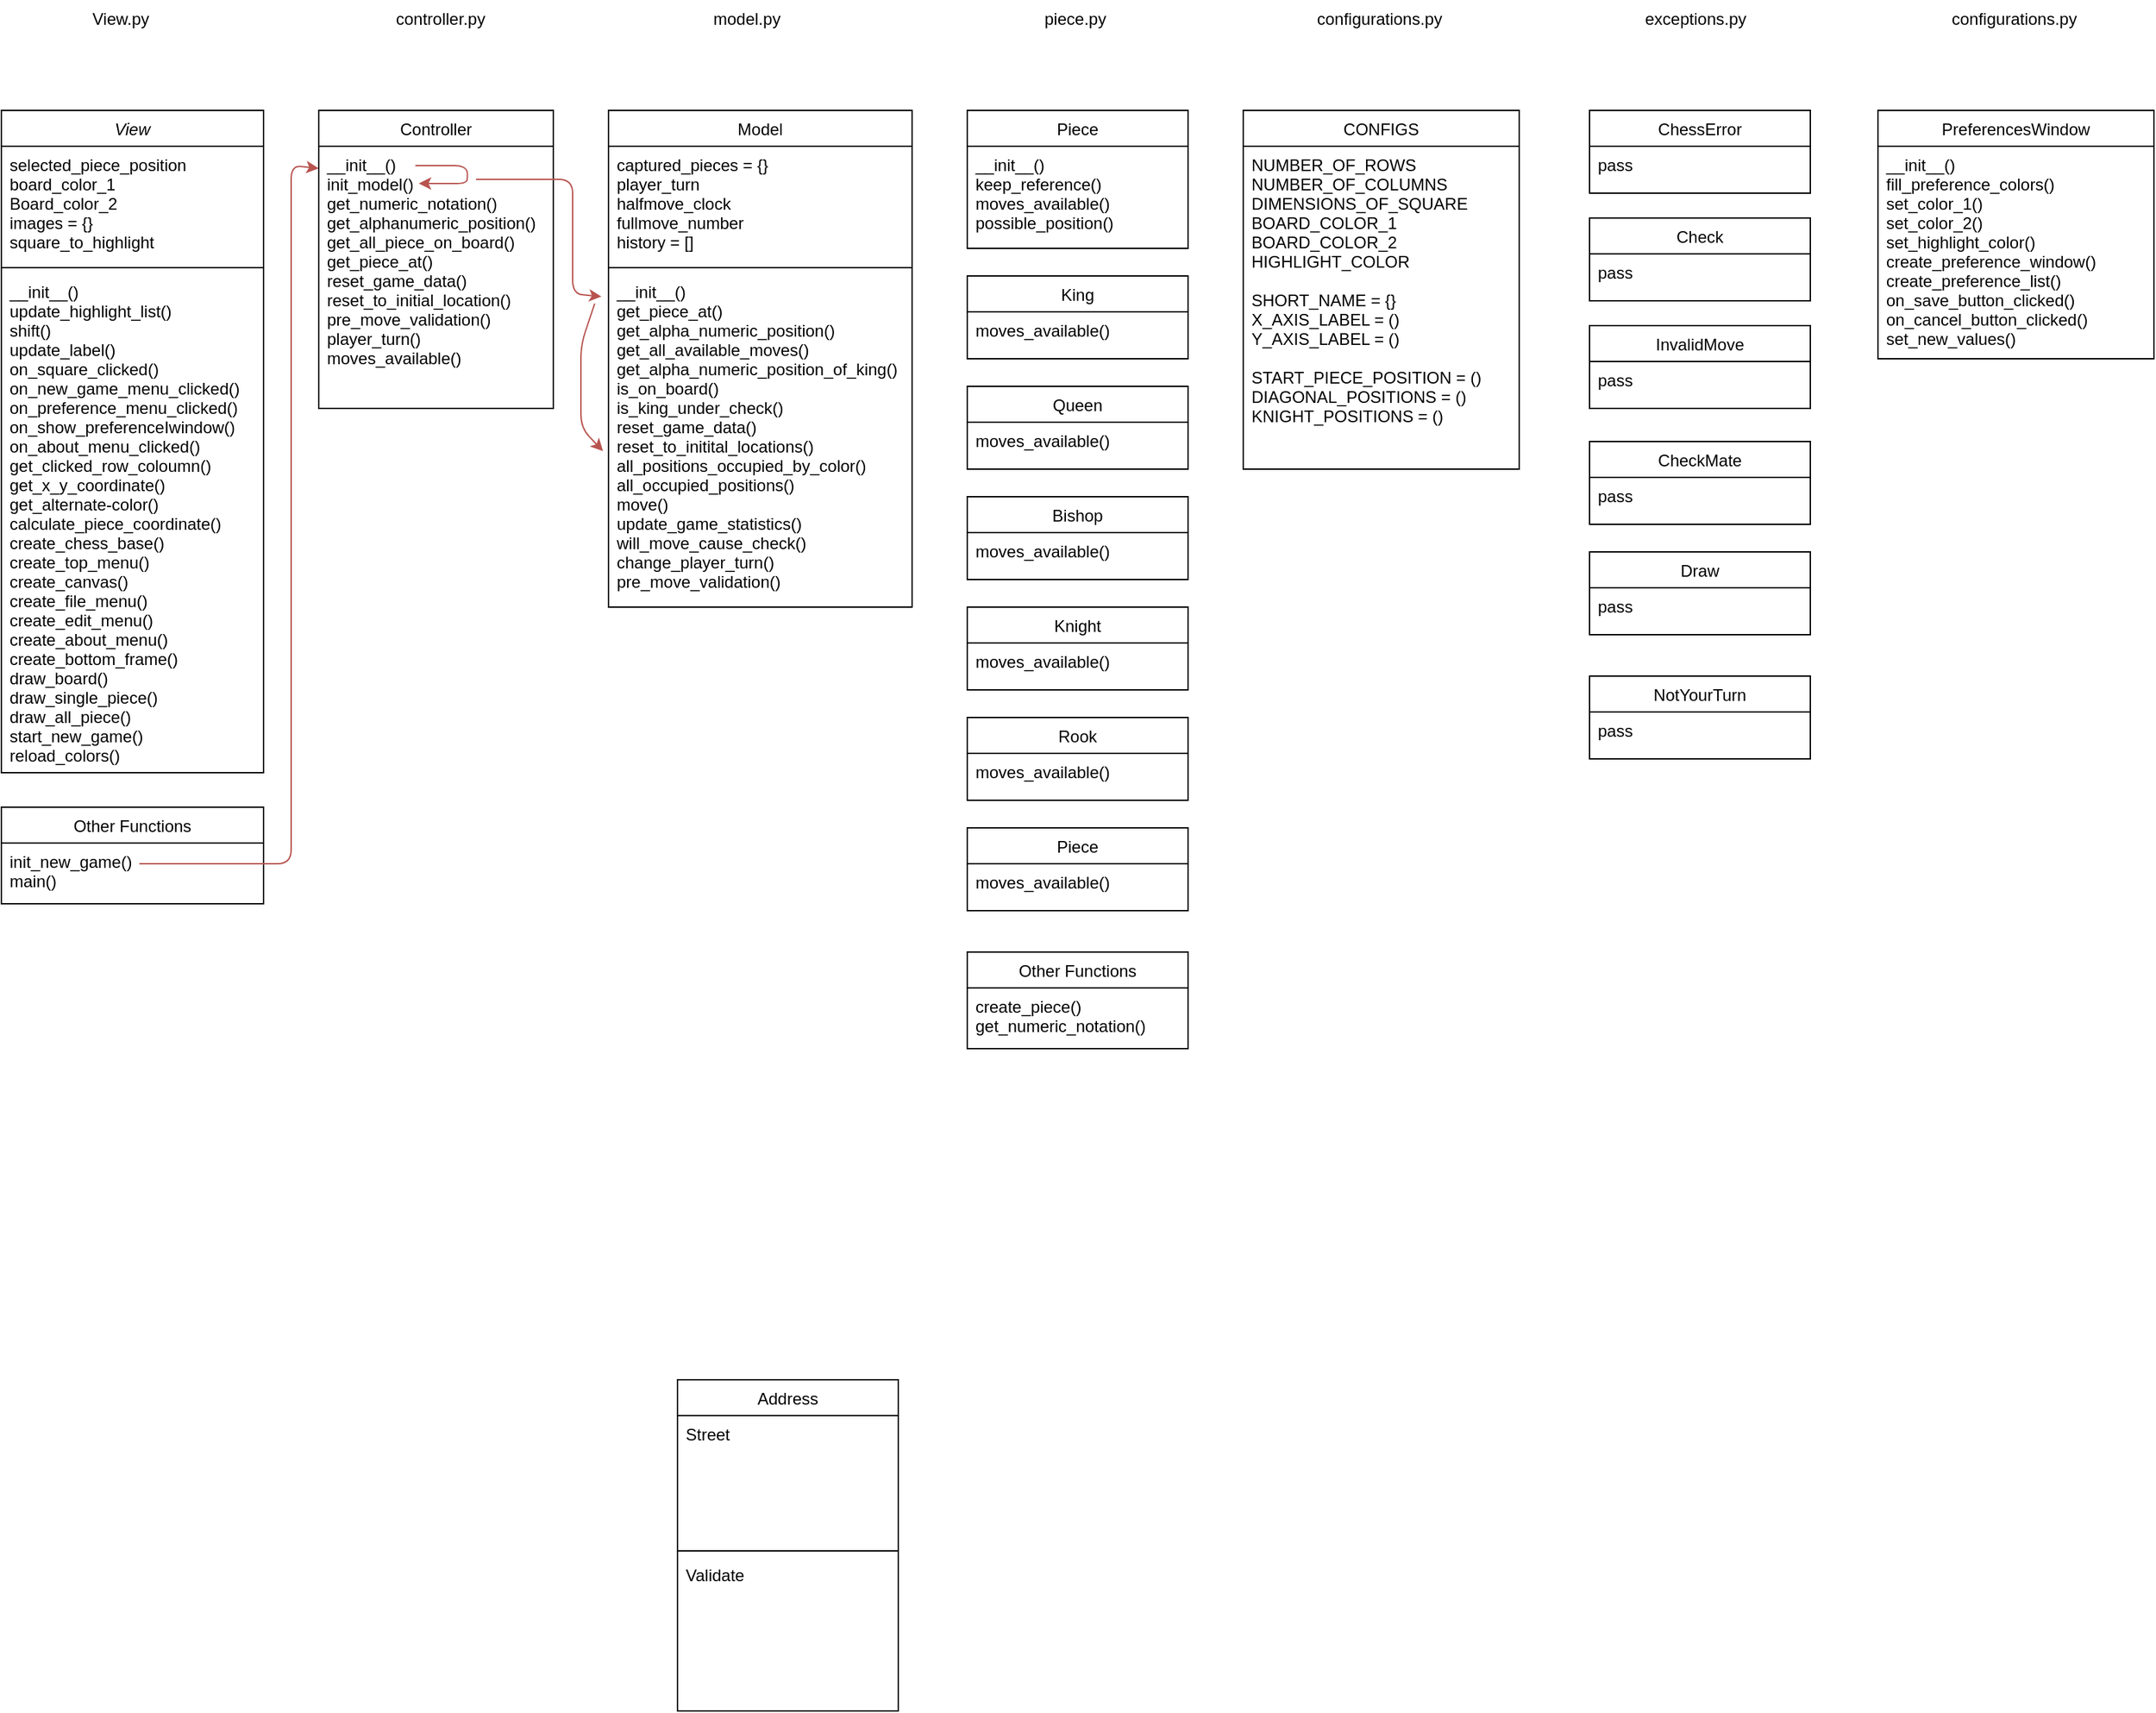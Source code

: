 <mxfile version="14.4.4" type="google"><diagram id="C5RBs43oDa-KdzZeNtuy" name="Page-1"><mxGraphModel dx="1422" dy="762" grid="1" gridSize="10" guides="1" tooltips="1" connect="1" arrows="1" fold="1" page="1" pageScale="1" pageWidth="827" pageHeight="1169" math="0" shadow="0"><root><mxCell id="WIyWlLk6GJQsqaUBKTNV-0"/><mxCell id="WIyWlLk6GJQsqaUBKTNV-1" parent="WIyWlLk6GJQsqaUBKTNV-0"/><mxCell id="zkfFHV4jXpPFQw0GAbJ--0" value="View" style="swimlane;fontStyle=2;align=center;verticalAlign=top;childLayout=stackLayout;horizontal=1;startSize=26;horizontalStack=0;resizeParent=1;resizeLast=0;collapsible=1;marginBottom=0;rounded=0;shadow=0;strokeWidth=1;" parent="WIyWlLk6GJQsqaUBKTNV-1" vertex="1"><mxGeometry x="10" y="80" width="190" height="480" as="geometry"><mxRectangle x="230" y="140" width="160" height="26" as="alternateBounds"/></mxGeometry></mxCell><mxCell id="zkfFHV4jXpPFQw0GAbJ--3" value="selected_piece_position&#10;board_color_1&#10;Board_color_2&#10;images = {}&#10;square_to_highlight" style="text;align=left;verticalAlign=top;spacingLeft=4;spacingRight=4;overflow=hidden;rotatable=0;points=[[0,0.5],[1,0.5]];portConstraint=eastwest;rounded=0;shadow=0;html=0;" parent="zkfFHV4jXpPFQw0GAbJ--0" vertex="1"><mxGeometry y="26" width="190" height="84" as="geometry"/></mxCell><mxCell id="zkfFHV4jXpPFQw0GAbJ--4" value="" style="line;html=1;strokeWidth=1;align=left;verticalAlign=middle;spacingTop=-1;spacingLeft=3;spacingRight=3;rotatable=0;labelPosition=right;points=[];portConstraint=eastwest;" parent="zkfFHV4jXpPFQw0GAbJ--0" vertex="1"><mxGeometry y="110" width="190" height="8" as="geometry"/></mxCell><mxCell id="zkfFHV4jXpPFQw0GAbJ--5" value="__init__()&#10;update_highlight_list()&#10;shift()&#10;update_label()&#10;on_square_clicked()&#10;on_new_game_menu_clicked()&#10;on_preference_menu_clicked()&#10;on_show_preferenceIwindow()&#10;on_about_menu_clicked()&#10;get_clicked_row_coloumn()&#10;get_x_y_coordinate()&#10;get_alternate-color()&#10;calculate_piece_coordinate()&#10;create_chess_base()&#10;create_top_menu()&#10;create_canvas()&#10;create_file_menu()&#10;create_edit_menu()&#10;create_about_menu()&#10;create_bottom_frame()&#10;draw_board()&#10;draw_single_piece()&#10;draw_all_piece()&#10;start_new_game()&#10;reload_colors()" style="text;align=left;verticalAlign=top;spacingLeft=4;spacingRight=4;overflow=hidden;rotatable=0;points=[[0,0.5],[1,0.5]];portConstraint=eastwest;" parent="zkfFHV4jXpPFQw0GAbJ--0" vertex="1"><mxGeometry y="118" width="190" height="362" as="geometry"/></mxCell><mxCell id="zkfFHV4jXpPFQw0GAbJ--17" value="Address" style="swimlane;fontStyle=0;align=center;verticalAlign=top;childLayout=stackLayout;horizontal=1;startSize=26;horizontalStack=0;resizeParent=1;resizeLast=0;collapsible=1;marginBottom=0;rounded=0;shadow=0;strokeWidth=1;" parent="WIyWlLk6GJQsqaUBKTNV-1" vertex="1"><mxGeometry x="500" y="1000" width="160" height="240" as="geometry"><mxRectangle x="550" y="140" width="160" height="26" as="alternateBounds"/></mxGeometry></mxCell><mxCell id="zkfFHV4jXpPFQw0GAbJ--18" value="Street" style="text;align=left;verticalAlign=top;spacingLeft=4;spacingRight=4;overflow=hidden;rotatable=0;points=[[0,0.5],[1,0.5]];portConstraint=eastwest;" parent="zkfFHV4jXpPFQw0GAbJ--17" vertex="1"><mxGeometry y="26" width="160" height="94" as="geometry"/></mxCell><mxCell id="zkfFHV4jXpPFQw0GAbJ--23" value="" style="line;html=1;strokeWidth=1;align=left;verticalAlign=middle;spacingTop=-1;spacingLeft=3;spacingRight=3;rotatable=0;labelPosition=right;points=[];portConstraint=eastwest;" parent="zkfFHV4jXpPFQw0GAbJ--17" vertex="1"><mxGeometry y="120" width="160" height="8" as="geometry"/></mxCell><mxCell id="zkfFHV4jXpPFQw0GAbJ--24" value="Validate" style="text;align=left;verticalAlign=top;spacingLeft=4;spacingRight=4;overflow=hidden;rotatable=0;points=[[0,0.5],[1,0.5]];portConstraint=eastwest;" parent="zkfFHV4jXpPFQw0GAbJ--17" vertex="1"><mxGeometry y="128" width="160" height="34" as="geometry"/></mxCell><mxCell id="TTBEqfcktQsVeodhg3fe-10" value="Controller" style="swimlane;fontStyle=0;align=center;verticalAlign=top;childLayout=stackLayout;horizontal=1;startSize=26;horizontalStack=0;resizeParent=1;resizeLast=0;collapsible=1;marginBottom=0;rounded=0;shadow=0;strokeWidth=1;" vertex="1" parent="WIyWlLk6GJQsqaUBKTNV-1"><mxGeometry x="240" y="80" width="170" height="216" as="geometry"><mxRectangle x="550" y="140" width="160" height="26" as="alternateBounds"/></mxGeometry></mxCell><mxCell id="TTBEqfcktQsVeodhg3fe-90" value="" style="endArrow=classic;html=1;fillColor=#f8cecc;strokeColor=#b85450;" edge="1" parent="TTBEqfcktQsVeodhg3fe-10"><mxGeometry width="50" height="50" relative="1" as="geometry"><mxPoint x="70" y="40" as="sourcePoint"/><mxPoint x="72.5" y="53" as="targetPoint"/><Array as="points"><mxPoint x="108" y="40"/><mxPoint x="107.5" y="53"/><mxPoint x="92.5" y="53"/></Array></mxGeometry></mxCell><mxCell id="TTBEqfcktQsVeodhg3fe-93" value="" style="endArrow=classic;html=1;fillColor=#f8cecc;strokeColor=#B85450;entryX=-0.023;entryY=0.07;entryDx=0;entryDy=0;entryPerimeter=0;" edge="1" parent="TTBEqfcktQsVeodhg3fe-10" target="TTBEqfcktQsVeodhg3fe-26"><mxGeometry width="50" height="50" relative="1" as="geometry"><mxPoint x="114" y="50" as="sourcePoint"/><mxPoint x="234" y="140" as="targetPoint"/><Array as="points"><mxPoint x="144" y="50"/><mxPoint x="184" y="50"/><mxPoint x="184" y="100"/><mxPoint x="184" y="133"/></Array></mxGeometry></mxCell><mxCell id="TTBEqfcktQsVeodhg3fe-17" value="__init__()&#10;init_model()&#10;get_numeric_notation()&#10;get_alphanumeric_position()&#10;get_all_piece_on_board()&#10;get_piece_at()&#10;reset_game_data()&#10;reset_to_initial_location()&#10;pre_move_validation()&#10;player_turn()&#10;moves_available()" style="text;align=left;verticalAlign=top;spacingLeft=4;spacingRight=4;overflow=hidden;rotatable=0;points=[[0,0.5],[1,0.5]];portConstraint=eastwest;" vertex="1" parent="TTBEqfcktQsVeodhg3fe-10"><mxGeometry y="26" width="170" height="184" as="geometry"/></mxCell><mxCell id="TTBEqfcktQsVeodhg3fe-19" value="Model" style="swimlane;fontStyle=0;align=center;verticalAlign=top;childLayout=stackLayout;horizontal=1;startSize=26;horizontalStack=0;resizeParent=1;resizeLast=0;collapsible=1;marginBottom=0;rounded=0;shadow=0;strokeWidth=1;" vertex="1" parent="WIyWlLk6GJQsqaUBKTNV-1"><mxGeometry x="450" y="80" width="220" height="360" as="geometry"><mxRectangle x="550" y="140" width="160" height="26" as="alternateBounds"/></mxGeometry></mxCell><mxCell id="TTBEqfcktQsVeodhg3fe-20" value="captured_pieces = {}&#10;player_turn&#10;halfmove_clock&#10;fullmove_number&#10;history = []" style="text;align=left;verticalAlign=top;spacingLeft=4;spacingRight=4;overflow=hidden;rotatable=0;points=[[0,0.5],[1,0.5]];portConstraint=eastwest;" vertex="1" parent="TTBEqfcktQsVeodhg3fe-19"><mxGeometry y="26" width="220" height="84" as="geometry"/></mxCell><mxCell id="TTBEqfcktQsVeodhg3fe-25" value="" style="line;html=1;strokeWidth=1;align=left;verticalAlign=middle;spacingTop=-1;spacingLeft=3;spacingRight=3;rotatable=0;labelPosition=right;points=[];portConstraint=eastwest;" vertex="1" parent="TTBEqfcktQsVeodhg3fe-19"><mxGeometry y="110" width="220" height="8" as="geometry"/></mxCell><mxCell id="TTBEqfcktQsVeodhg3fe-26" value="__init__()&#10;get_piece_at()&#10;get_alpha_numeric_position()&#10;get_all_available_moves()&#10;get_alpha_numeric_position_of_king()&#10;is_on_board()&#10;is_king_under_check()&#10;reset_game_data()&#10;reset_to_initital_locations()&#10;all_positions_occupied_by_color()&#10;all_occupied_positions()&#10;move()&#10;update_game_statistics()&#10;will_move_cause_check()&#10;change_player_turn()&#10;pre_move_validation()" style="text;align=left;verticalAlign=top;spacingLeft=4;spacingRight=4;overflow=hidden;rotatable=0;points=[[0,0.5],[1,0.5]];portConstraint=eastwest;" vertex="1" parent="TTBEqfcktQsVeodhg3fe-19"><mxGeometry y="118" width="220" height="242" as="geometry"/></mxCell><mxCell id="TTBEqfcktQsVeodhg3fe-28" value="Piece" style="swimlane;fontStyle=0;align=center;verticalAlign=top;childLayout=stackLayout;horizontal=1;startSize=26;horizontalStack=0;resizeParent=1;resizeLast=0;collapsible=1;marginBottom=0;rounded=0;shadow=0;strokeWidth=1;" vertex="1" parent="WIyWlLk6GJQsqaUBKTNV-1"><mxGeometry x="710" y="80" width="160" height="100" as="geometry"><mxRectangle x="550" y="140" width="160" height="26" as="alternateBounds"/></mxGeometry></mxCell><mxCell id="TTBEqfcktQsVeodhg3fe-35" value="__init__()&#10;keep_reference()&#10;moves_available()&#10;possible_position()" style="text;align=left;verticalAlign=top;spacingLeft=4;spacingRight=4;overflow=hidden;rotatable=0;points=[[0,0.5],[1,0.5]];portConstraint=eastwest;" vertex="1" parent="TTBEqfcktQsVeodhg3fe-28"><mxGeometry y="26" width="160" height="74" as="geometry"/></mxCell><mxCell id="TTBEqfcktQsVeodhg3fe-37" value="View.py" style="text;align=left;verticalAlign=top;spacingLeft=4;spacingRight=4;overflow=hidden;rotatable=0;points=[[0,0.5],[1,0.5]];portConstraint=eastwest;" vertex="1" parent="WIyWlLk6GJQsqaUBKTNV-1"><mxGeometry x="70" width="60" height="40" as="geometry"/></mxCell><mxCell id="TTBEqfcktQsVeodhg3fe-38" value="controller.py" style="text;align=left;verticalAlign=top;spacingLeft=4;spacingRight=4;overflow=hidden;rotatable=0;points=[[0,0.5],[1,0.5]];portConstraint=eastwest;" vertex="1" parent="WIyWlLk6GJQsqaUBKTNV-1"><mxGeometry x="290" width="80" height="40" as="geometry"/></mxCell><mxCell id="TTBEqfcktQsVeodhg3fe-39" value="model.py" style="text;align=left;verticalAlign=top;spacingLeft=4;spacingRight=4;overflow=hidden;rotatable=0;points=[[0,0.5],[1,0.5]];portConstraint=eastwest;" vertex="1" parent="WIyWlLk6GJQsqaUBKTNV-1"><mxGeometry x="520" width="70" height="40" as="geometry"/></mxCell><mxCell id="TTBEqfcktQsVeodhg3fe-40" value="piece.py" style="text;align=left;verticalAlign=top;spacingLeft=4;spacingRight=4;overflow=hidden;rotatable=0;points=[[0,0.5],[1,0.5]];portConstraint=eastwest;" vertex="1" parent="WIyWlLk6GJQsqaUBKTNV-1"><mxGeometry x="760" width="60" height="40" as="geometry"/></mxCell><mxCell id="TTBEqfcktQsVeodhg3fe-41" value="King" style="swimlane;fontStyle=0;align=center;verticalAlign=top;childLayout=stackLayout;horizontal=1;startSize=26;horizontalStack=0;resizeParent=1;resizeLast=0;collapsible=1;marginBottom=0;rounded=0;shadow=0;strokeWidth=1;" vertex="1" parent="WIyWlLk6GJQsqaUBKTNV-1"><mxGeometry x="710" y="200" width="160" height="60" as="geometry"><mxRectangle x="550" y="140" width="160" height="26" as="alternateBounds"/></mxGeometry></mxCell><mxCell id="TTBEqfcktQsVeodhg3fe-42" value="moves_available()" style="text;align=left;verticalAlign=top;spacingLeft=4;spacingRight=4;overflow=hidden;rotatable=0;points=[[0,0.5],[1,0.5]];portConstraint=eastwest;" vertex="1" parent="TTBEqfcktQsVeodhg3fe-41"><mxGeometry y="26" width="160" height="34" as="geometry"/></mxCell><mxCell id="TTBEqfcktQsVeodhg3fe-43" value="Queen" style="swimlane;fontStyle=0;align=center;verticalAlign=top;childLayout=stackLayout;horizontal=1;startSize=26;horizontalStack=0;resizeParent=1;resizeLast=0;collapsible=1;marginBottom=0;rounded=0;shadow=0;strokeWidth=1;" vertex="1" parent="WIyWlLk6GJQsqaUBKTNV-1"><mxGeometry x="710" y="280" width="160" height="60" as="geometry"><mxRectangle x="550" y="140" width="160" height="26" as="alternateBounds"/></mxGeometry></mxCell><mxCell id="TTBEqfcktQsVeodhg3fe-44" value="moves_available()" style="text;align=left;verticalAlign=top;spacingLeft=4;spacingRight=4;overflow=hidden;rotatable=0;points=[[0,0.5],[1,0.5]];portConstraint=eastwest;" vertex="1" parent="TTBEqfcktQsVeodhg3fe-43"><mxGeometry y="26" width="160" height="34" as="geometry"/></mxCell><mxCell id="TTBEqfcktQsVeodhg3fe-45" value="Bishop" style="swimlane;fontStyle=0;align=center;verticalAlign=top;childLayout=stackLayout;horizontal=1;startSize=26;horizontalStack=0;resizeParent=1;resizeLast=0;collapsible=1;marginBottom=0;rounded=0;shadow=0;strokeWidth=1;" vertex="1" parent="WIyWlLk6GJQsqaUBKTNV-1"><mxGeometry x="710" y="360" width="160" height="60" as="geometry"><mxRectangle x="550" y="140" width="160" height="26" as="alternateBounds"/></mxGeometry></mxCell><mxCell id="TTBEqfcktQsVeodhg3fe-46" value="moves_available()" style="text;align=left;verticalAlign=top;spacingLeft=4;spacingRight=4;overflow=hidden;rotatable=0;points=[[0,0.5],[1,0.5]];portConstraint=eastwest;" vertex="1" parent="TTBEqfcktQsVeodhg3fe-45"><mxGeometry y="26" width="160" height="34" as="geometry"/></mxCell><mxCell id="TTBEqfcktQsVeodhg3fe-47" value="Knight" style="swimlane;fontStyle=0;align=center;verticalAlign=top;childLayout=stackLayout;horizontal=1;startSize=26;horizontalStack=0;resizeParent=1;resizeLast=0;collapsible=1;marginBottom=0;rounded=0;shadow=0;strokeWidth=1;" vertex="1" parent="WIyWlLk6GJQsqaUBKTNV-1"><mxGeometry x="710" y="440" width="160" height="60" as="geometry"><mxRectangle x="550" y="140" width="160" height="26" as="alternateBounds"/></mxGeometry></mxCell><mxCell id="TTBEqfcktQsVeodhg3fe-48" value="moves_available()" style="text;align=left;verticalAlign=top;spacingLeft=4;spacingRight=4;overflow=hidden;rotatable=0;points=[[0,0.5],[1,0.5]];portConstraint=eastwest;" vertex="1" parent="TTBEqfcktQsVeodhg3fe-47"><mxGeometry y="26" width="160" height="34" as="geometry"/></mxCell><mxCell id="TTBEqfcktQsVeodhg3fe-49" value="Rook" style="swimlane;fontStyle=0;align=center;verticalAlign=top;childLayout=stackLayout;horizontal=1;startSize=26;horizontalStack=0;resizeParent=1;resizeLast=0;collapsible=1;marginBottom=0;rounded=0;shadow=0;strokeWidth=1;" vertex="1" parent="WIyWlLk6GJQsqaUBKTNV-1"><mxGeometry x="710" y="520" width="160" height="60" as="geometry"><mxRectangle x="550" y="140" width="160" height="26" as="alternateBounds"/></mxGeometry></mxCell><mxCell id="TTBEqfcktQsVeodhg3fe-50" value="moves_available()" style="text;align=left;verticalAlign=top;spacingLeft=4;spacingRight=4;overflow=hidden;rotatable=0;points=[[0,0.5],[1,0.5]];portConstraint=eastwest;" vertex="1" parent="TTBEqfcktQsVeodhg3fe-49"><mxGeometry y="26" width="160" height="34" as="geometry"/></mxCell><mxCell id="TTBEqfcktQsVeodhg3fe-51" value="Piece" style="swimlane;fontStyle=0;align=center;verticalAlign=top;childLayout=stackLayout;horizontal=1;startSize=26;horizontalStack=0;resizeParent=1;resizeLast=0;collapsible=1;marginBottom=0;rounded=0;shadow=0;strokeWidth=1;" vertex="1" parent="WIyWlLk6GJQsqaUBKTNV-1"><mxGeometry x="710" y="600" width="160" height="60" as="geometry"><mxRectangle x="550" y="140" width="160" height="26" as="alternateBounds"/></mxGeometry></mxCell><mxCell id="TTBEqfcktQsVeodhg3fe-52" value="moves_available()" style="text;align=left;verticalAlign=top;spacingLeft=4;spacingRight=4;overflow=hidden;rotatable=0;points=[[0,0.5],[1,0.5]];portConstraint=eastwest;" vertex="1" parent="TTBEqfcktQsVeodhg3fe-51"><mxGeometry y="26" width="160" height="34" as="geometry"/></mxCell><mxCell id="TTBEqfcktQsVeodhg3fe-62" value="configurations.py" style="text;align=left;verticalAlign=top;spacingLeft=4;spacingRight=4;overflow=hidden;rotatable=0;points=[[0,0.5],[1,0.5]];portConstraint=eastwest;" vertex="1" parent="WIyWlLk6GJQsqaUBKTNV-1"><mxGeometry x="957.5" width="105" height="40" as="geometry"/></mxCell><mxCell id="TTBEqfcktQsVeodhg3fe-64" value="CONFIGS" style="swimlane;fontStyle=0;align=center;verticalAlign=top;childLayout=stackLayout;horizontal=1;startSize=26;horizontalStack=0;resizeParent=1;resizeLast=0;collapsible=1;marginBottom=0;rounded=0;shadow=0;strokeWidth=1;" vertex="1" parent="WIyWlLk6GJQsqaUBKTNV-1"><mxGeometry x="910" y="80" width="200" height="260" as="geometry"><mxRectangle x="550" y="140" width="160" height="26" as="alternateBounds"/></mxGeometry></mxCell><mxCell id="TTBEqfcktQsVeodhg3fe-65" value="NUMBER_OF_ROWS&#10;NUMBER_OF_COLUMNS&#10;DIMENSIONS_OF_SQUARE&#10;BOARD_COLOR_1&#10;BOARD_COLOR_2&#10;HIGHLIGHT_COLOR&#10;&#10;SHORT_NAME = {}&#10;X_AXIS_LABEL = ()&#10;Y_AXIS_LABEL = ()&#10;&#10;START_PIECE_POSITION = ()&#10;DIAGONAL_POSITIONS = ()&#10;KNIGHT_POSITIONS = ()" style="text;align=left;verticalAlign=top;spacingLeft=4;spacingRight=4;overflow=hidden;rotatable=0;points=[[0,0.5],[1,0.5]];portConstraint=eastwest;" vertex="1" parent="TTBEqfcktQsVeodhg3fe-64"><mxGeometry y="26" width="200" height="214" as="geometry"/></mxCell><mxCell id="TTBEqfcktQsVeodhg3fe-68" value="ChessError" style="swimlane;fontStyle=0;align=center;verticalAlign=top;childLayout=stackLayout;horizontal=1;startSize=26;horizontalStack=0;resizeParent=1;resizeLast=0;collapsible=1;marginBottom=0;rounded=0;shadow=0;strokeWidth=1;" vertex="1" parent="WIyWlLk6GJQsqaUBKTNV-1"><mxGeometry x="1161" y="80" width="160" height="60" as="geometry"><mxRectangle x="550" y="140" width="160" height="26" as="alternateBounds"/></mxGeometry></mxCell><mxCell id="TTBEqfcktQsVeodhg3fe-69" value="pass" style="text;align=left;verticalAlign=top;spacingLeft=4;spacingRight=4;overflow=hidden;rotatable=0;points=[[0,0.5],[1,0.5]];portConstraint=eastwest;" vertex="1" parent="TTBEqfcktQsVeodhg3fe-68"><mxGeometry y="26" width="160" height="34" as="geometry"/></mxCell><mxCell id="TTBEqfcktQsVeodhg3fe-70" value="exceptions.py" style="text;align=left;verticalAlign=top;spacingLeft=4;spacingRight=4;overflow=hidden;rotatable=0;points=[[0,0.5],[1,0.5]];portConstraint=eastwest;" vertex="1" parent="WIyWlLk6GJQsqaUBKTNV-1"><mxGeometry x="1195.25" width="91.5" height="40" as="geometry"/></mxCell><mxCell id="TTBEqfcktQsVeodhg3fe-71" value="Check" style="swimlane;fontStyle=0;align=center;verticalAlign=top;childLayout=stackLayout;horizontal=1;startSize=26;horizontalStack=0;resizeParent=1;resizeLast=0;collapsible=1;marginBottom=0;rounded=0;shadow=0;strokeWidth=1;" vertex="1" parent="WIyWlLk6GJQsqaUBKTNV-1"><mxGeometry x="1161" y="158" width="160" height="60" as="geometry"><mxRectangle x="550" y="140" width="160" height="26" as="alternateBounds"/></mxGeometry></mxCell><mxCell id="TTBEqfcktQsVeodhg3fe-72" value="pass" style="text;align=left;verticalAlign=top;spacingLeft=4;spacingRight=4;overflow=hidden;rotatable=0;points=[[0,0.5],[1,0.5]];portConstraint=eastwest;" vertex="1" parent="TTBEqfcktQsVeodhg3fe-71"><mxGeometry y="26" width="160" height="34" as="geometry"/></mxCell><mxCell id="TTBEqfcktQsVeodhg3fe-73" value="InvalidMove" style="swimlane;fontStyle=0;align=center;verticalAlign=top;childLayout=stackLayout;horizontal=1;startSize=26;horizontalStack=0;resizeParent=1;resizeLast=0;collapsible=1;marginBottom=0;rounded=0;shadow=0;strokeWidth=1;" vertex="1" parent="WIyWlLk6GJQsqaUBKTNV-1"><mxGeometry x="1161" y="236" width="160" height="60" as="geometry"><mxRectangle x="550" y="140" width="160" height="26" as="alternateBounds"/></mxGeometry></mxCell><mxCell id="TTBEqfcktQsVeodhg3fe-74" value="pass" style="text;align=left;verticalAlign=top;spacingLeft=4;spacingRight=4;overflow=hidden;rotatable=0;points=[[0,0.5],[1,0.5]];portConstraint=eastwest;" vertex="1" parent="TTBEqfcktQsVeodhg3fe-73"><mxGeometry y="26" width="160" height="34" as="geometry"/></mxCell><mxCell id="TTBEqfcktQsVeodhg3fe-75" value="CheckMate" style="swimlane;fontStyle=0;align=center;verticalAlign=top;childLayout=stackLayout;horizontal=1;startSize=26;horizontalStack=0;resizeParent=1;resizeLast=0;collapsible=1;marginBottom=0;rounded=0;shadow=0;strokeWidth=1;" vertex="1" parent="WIyWlLk6GJQsqaUBKTNV-1"><mxGeometry x="1161" y="320" width="160" height="60" as="geometry"><mxRectangle x="550" y="140" width="160" height="26" as="alternateBounds"/></mxGeometry></mxCell><mxCell id="TTBEqfcktQsVeodhg3fe-76" value="pass" style="text;align=left;verticalAlign=top;spacingLeft=4;spacingRight=4;overflow=hidden;rotatable=0;points=[[0,0.5],[1,0.5]];portConstraint=eastwest;" vertex="1" parent="TTBEqfcktQsVeodhg3fe-75"><mxGeometry y="26" width="160" height="34" as="geometry"/></mxCell><mxCell id="TTBEqfcktQsVeodhg3fe-77" value="Draw" style="swimlane;fontStyle=0;align=center;verticalAlign=top;childLayout=stackLayout;horizontal=1;startSize=26;horizontalStack=0;resizeParent=1;resizeLast=0;collapsible=1;marginBottom=0;rounded=0;shadow=0;strokeWidth=1;" vertex="1" parent="WIyWlLk6GJQsqaUBKTNV-1"><mxGeometry x="1161" y="400" width="160" height="60" as="geometry"><mxRectangle x="550" y="140" width="160" height="26" as="alternateBounds"/></mxGeometry></mxCell><mxCell id="TTBEqfcktQsVeodhg3fe-78" value="pass" style="text;align=left;verticalAlign=top;spacingLeft=4;spacingRight=4;overflow=hidden;rotatable=0;points=[[0,0.5],[1,0.5]];portConstraint=eastwest;" vertex="1" parent="TTBEqfcktQsVeodhg3fe-77"><mxGeometry y="26" width="160" height="34" as="geometry"/></mxCell><mxCell id="TTBEqfcktQsVeodhg3fe-79" value="NotYourTurn" style="swimlane;fontStyle=0;align=center;verticalAlign=top;childLayout=stackLayout;horizontal=1;startSize=26;horizontalStack=0;resizeParent=1;resizeLast=0;collapsible=1;marginBottom=0;rounded=0;shadow=0;strokeWidth=1;" vertex="1" parent="WIyWlLk6GJQsqaUBKTNV-1"><mxGeometry x="1161" y="490" width="160" height="60" as="geometry"><mxRectangle x="550" y="140" width="160" height="26" as="alternateBounds"/></mxGeometry></mxCell><mxCell id="TTBEqfcktQsVeodhg3fe-80" value="pass" style="text;align=left;verticalAlign=top;spacingLeft=4;spacingRight=4;overflow=hidden;rotatable=0;points=[[0,0.5],[1,0.5]];portConstraint=eastwest;" vertex="1" parent="TTBEqfcktQsVeodhg3fe-79"><mxGeometry y="26" width="160" height="34" as="geometry"/></mxCell><mxCell id="TTBEqfcktQsVeodhg3fe-81" value="configurations.py" style="text;align=left;verticalAlign=top;spacingLeft=4;spacingRight=4;overflow=hidden;rotatable=0;points=[[0,0.5],[1,0.5]];portConstraint=eastwest;" vertex="1" parent="WIyWlLk6GJQsqaUBKTNV-1"><mxGeometry x="1417.5" width="105" height="40" as="geometry"/></mxCell><mxCell id="TTBEqfcktQsVeodhg3fe-82" value="PreferencesWindow" style="swimlane;fontStyle=0;align=center;verticalAlign=top;childLayout=stackLayout;horizontal=1;startSize=26;horizontalStack=0;resizeParent=1;resizeLast=0;collapsible=1;marginBottom=0;rounded=0;shadow=0;strokeWidth=1;" vertex="1" parent="WIyWlLk6GJQsqaUBKTNV-1"><mxGeometry x="1370" y="80" width="200" height="180" as="geometry"><mxRectangle x="550" y="140" width="160" height="26" as="alternateBounds"/></mxGeometry></mxCell><mxCell id="TTBEqfcktQsVeodhg3fe-83" value="__init__()&#10;fill_preference_colors()&#10;set_color_1()&#10;set_color_2()&#10;set_highlight_color()&#10;create_preference_window()&#10;create_preference_list()&#10;on_save_button_clicked()&#10;on_cancel_button_clicked()&#10;set_new_values()" style="text;align=left;verticalAlign=top;spacingLeft=4;spacingRight=4;overflow=hidden;rotatable=0;points=[[0,0.5],[1,0.5]];portConstraint=eastwest;" vertex="1" parent="TTBEqfcktQsVeodhg3fe-82"><mxGeometry y="26" width="200" height="154" as="geometry"/></mxCell><mxCell id="TTBEqfcktQsVeodhg3fe-84" value="Other Functions" style="swimlane;fontStyle=0;align=center;verticalAlign=top;childLayout=stackLayout;horizontal=1;startSize=26;horizontalStack=0;resizeParent=1;resizeLast=0;collapsible=1;marginBottom=0;rounded=0;shadow=0;strokeWidth=1;" vertex="1" parent="WIyWlLk6GJQsqaUBKTNV-1"><mxGeometry x="10" y="585" width="190" height="70" as="geometry"><mxRectangle x="550" y="140" width="160" height="26" as="alternateBounds"/></mxGeometry></mxCell><mxCell id="TTBEqfcktQsVeodhg3fe-89" value="" style="endArrow=classic;html=1;entryX=0;entryY=0.087;entryDx=0;entryDy=0;entryPerimeter=0;fillColor=#f8cecc;strokeColor=#b85450;" edge="1" parent="TTBEqfcktQsVeodhg3fe-84" target="TTBEqfcktQsVeodhg3fe-17"><mxGeometry width="50" height="50" relative="1" as="geometry"><mxPoint x="100" y="41" as="sourcePoint"/><mxPoint x="210" y="-545" as="targetPoint"/><Array as="points"><mxPoint x="210" y="41"/><mxPoint x="210" y="-465"/></Array></mxGeometry></mxCell><mxCell id="TTBEqfcktQsVeodhg3fe-85" value="init_new_game()&#10;main()" style="text;align=left;verticalAlign=top;spacingLeft=4;spacingRight=4;overflow=hidden;rotatable=0;points=[[0,0.5],[1,0.5]];portConstraint=eastwest;" vertex="1" parent="TTBEqfcktQsVeodhg3fe-84"><mxGeometry y="26" width="190" height="44" as="geometry"/></mxCell><mxCell id="TTBEqfcktQsVeodhg3fe-86" value="Other Functions" style="swimlane;fontStyle=0;align=center;verticalAlign=top;childLayout=stackLayout;horizontal=1;startSize=26;horizontalStack=0;resizeParent=1;resizeLast=0;collapsible=1;marginBottom=0;rounded=0;shadow=0;strokeWidth=1;" vertex="1" parent="WIyWlLk6GJQsqaUBKTNV-1"><mxGeometry x="710" y="690" width="160" height="70" as="geometry"><mxRectangle x="550" y="140" width="160" height="26" as="alternateBounds"/></mxGeometry></mxCell><mxCell id="TTBEqfcktQsVeodhg3fe-87" value="create_piece()&#10;get_numeric_notation()" style="text;align=left;verticalAlign=top;spacingLeft=4;spacingRight=4;overflow=hidden;rotatable=0;points=[[0,0.5],[1,0.5]];portConstraint=eastwest;" vertex="1" parent="TTBEqfcktQsVeodhg3fe-86"><mxGeometry y="26" width="160" height="44" as="geometry"/></mxCell><mxCell id="TTBEqfcktQsVeodhg3fe-94" value="" style="endArrow=classic;html=1;strokeColor=#b85450;fillColor=#f8cecc;entryX=-0.018;entryY=0.533;entryDx=0;entryDy=0;entryPerimeter=0;" edge="1" parent="WIyWlLk6GJQsqaUBKTNV-1" target="TTBEqfcktQsVeodhg3fe-26"><mxGeometry width="50" height="50" relative="1" as="geometry"><mxPoint x="440" y="220" as="sourcePoint"/><mxPoint x="430" y="330" as="targetPoint"/><Array as="points"><mxPoint x="430" y="250"/><mxPoint x="430" y="310"/></Array></mxGeometry></mxCell></root></mxGraphModel></diagram></mxfile>